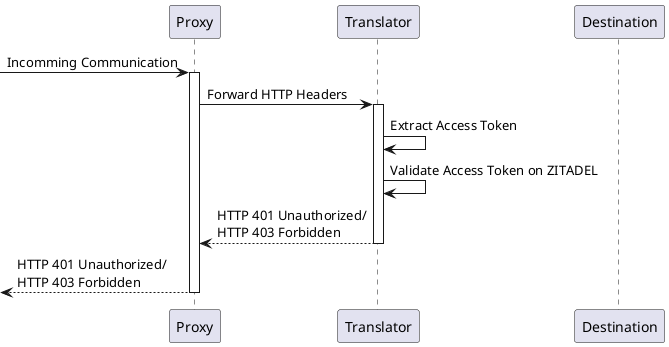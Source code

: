 @startuml
skinparam backgroundcolor transparent

participant "Proxy" as p
participant "Translator" as t
participant "Destination" as d

[-> p : Incomming Communication
activate p
    p -> t : Forward HTTP Headers
    activate t
        t -> t : Extract Access Token
        t -> t : Validate Access Token on ZITADEL
    return HTTP 401 Unauthorized/\nHTTP 403 Forbidden
return HTTP 401 Unauthorized/\nHTTP 403 Forbidden

@enduml
